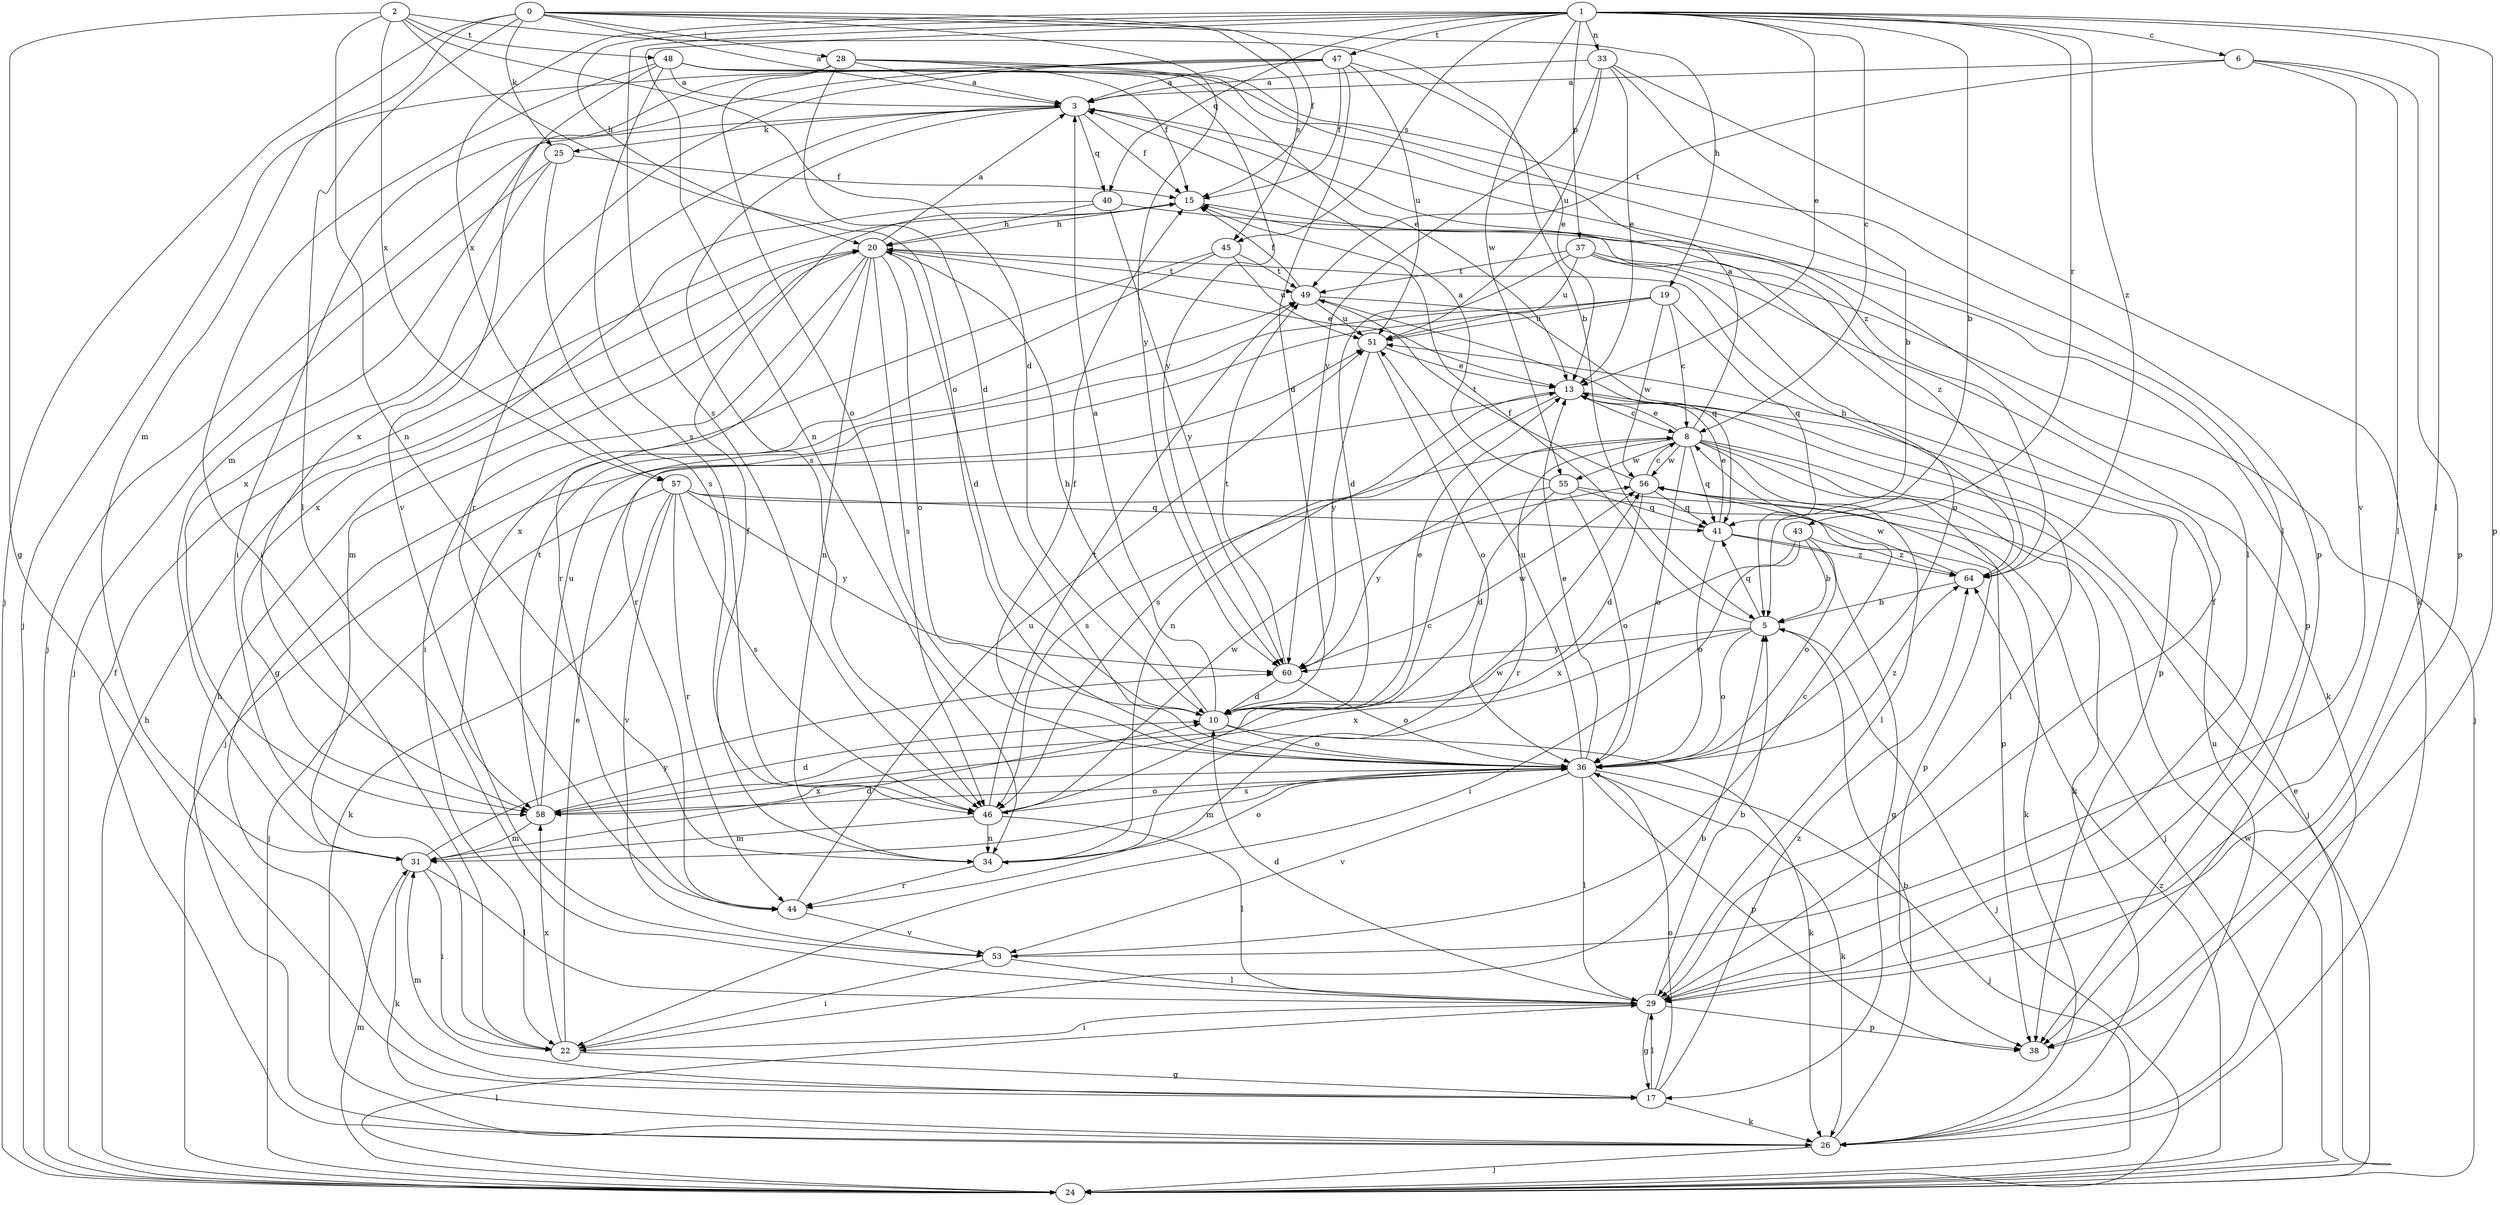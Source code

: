 strict digraph  {
0;
1;
2;
3;
5;
6;
8;
10;
13;
15;
17;
19;
20;
22;
24;
25;
26;
28;
29;
31;
33;
34;
36;
37;
38;
40;
41;
43;
44;
45;
46;
47;
48;
49;
51;
53;
55;
56;
57;
58;
60;
64;
0 -> 3  [label=a];
0 -> 15  [label=f];
0 -> 19  [label=h];
0 -> 24  [label=j];
0 -> 25  [label=k];
0 -> 28  [label=l];
0 -> 29  [label=l];
0 -> 31  [label=m];
0 -> 45  [label=s];
0 -> 60  [label=y];
1 -> 5  [label=b];
1 -> 6  [label=c];
1 -> 8  [label=c];
1 -> 13  [label=e];
1 -> 20  [label=h];
1 -> 29  [label=l];
1 -> 33  [label=n];
1 -> 34  [label=n];
1 -> 37  [label=p];
1 -> 38  [label=p];
1 -> 40  [label=q];
1 -> 43  [label=r];
1 -> 45  [label=s];
1 -> 46  [label=s];
1 -> 47  [label=t];
1 -> 55  [label=w];
1 -> 57  [label=x];
1 -> 64  [label=z];
2 -> 5  [label=b];
2 -> 10  [label=d];
2 -> 17  [label=g];
2 -> 34  [label=n];
2 -> 36  [label=o];
2 -> 48  [label=t];
2 -> 57  [label=x];
3 -> 15  [label=f];
3 -> 24  [label=j];
3 -> 25  [label=k];
3 -> 29  [label=l];
3 -> 40  [label=q];
3 -> 44  [label=r];
3 -> 46  [label=s];
5 -> 15  [label=f];
5 -> 24  [label=j];
5 -> 36  [label=o];
5 -> 41  [label=q];
5 -> 58  [label=x];
5 -> 60  [label=y];
6 -> 3  [label=a];
6 -> 29  [label=l];
6 -> 38  [label=p];
6 -> 49  [label=t];
6 -> 53  [label=v];
8 -> 3  [label=a];
8 -> 13  [label=e];
8 -> 24  [label=j];
8 -> 26  [label=k];
8 -> 29  [label=l];
8 -> 36  [label=o];
8 -> 38  [label=p];
8 -> 41  [label=q];
8 -> 44  [label=r];
8 -> 46  [label=s];
8 -> 55  [label=w];
8 -> 56  [label=w];
10 -> 3  [label=a];
10 -> 13  [label=e];
10 -> 20  [label=h];
10 -> 26  [label=k];
10 -> 36  [label=o];
13 -> 8  [label=c];
13 -> 29  [label=l];
13 -> 34  [label=n];
13 -> 46  [label=s];
15 -> 20  [label=h];
15 -> 64  [label=z];
17 -> 26  [label=k];
17 -> 29  [label=l];
17 -> 31  [label=m];
17 -> 36  [label=o];
17 -> 64  [label=z];
19 -> 8  [label=c];
19 -> 24  [label=j];
19 -> 41  [label=q];
19 -> 44  [label=r];
19 -> 51  [label=u];
19 -> 56  [label=w];
20 -> 3  [label=a];
20 -> 10  [label=d];
20 -> 13  [label=e];
20 -> 22  [label=i];
20 -> 31  [label=m];
20 -> 34  [label=n];
20 -> 36  [label=o];
20 -> 44  [label=r];
20 -> 46  [label=s];
20 -> 49  [label=t];
22 -> 5  [label=b];
22 -> 13  [label=e];
22 -> 17  [label=g];
22 -> 58  [label=x];
24 -> 13  [label=e];
24 -> 20  [label=h];
24 -> 29  [label=l];
24 -> 31  [label=m];
24 -> 56  [label=w];
24 -> 64  [label=z];
25 -> 15  [label=f];
25 -> 24  [label=j];
25 -> 46  [label=s];
25 -> 58  [label=x];
26 -> 5  [label=b];
26 -> 15  [label=f];
26 -> 20  [label=h];
26 -> 24  [label=j];
26 -> 51  [label=u];
28 -> 3  [label=a];
28 -> 10  [label=d];
28 -> 13  [label=e];
28 -> 15  [label=f];
28 -> 22  [label=i];
28 -> 36  [label=o];
28 -> 64  [label=z];
29 -> 5  [label=b];
29 -> 10  [label=d];
29 -> 15  [label=f];
29 -> 17  [label=g];
29 -> 22  [label=i];
29 -> 38  [label=p];
31 -> 10  [label=d];
31 -> 22  [label=i];
31 -> 26  [label=k];
31 -> 29  [label=l];
31 -> 60  [label=y];
33 -> 3  [label=a];
33 -> 5  [label=b];
33 -> 13  [label=e];
33 -> 26  [label=k];
33 -> 51  [label=u];
33 -> 60  [label=y];
34 -> 15  [label=f];
34 -> 36  [label=o];
34 -> 44  [label=r];
34 -> 56  [label=w];
36 -> 13  [label=e];
36 -> 15  [label=f];
36 -> 24  [label=j];
36 -> 26  [label=k];
36 -> 29  [label=l];
36 -> 31  [label=m];
36 -> 38  [label=p];
36 -> 46  [label=s];
36 -> 51  [label=u];
36 -> 53  [label=v];
36 -> 58  [label=x];
36 -> 64  [label=z];
37 -> 10  [label=d];
37 -> 24  [label=j];
37 -> 26  [label=k];
37 -> 36  [label=o];
37 -> 49  [label=t];
37 -> 51  [label=u];
40 -> 20  [label=h];
40 -> 38  [label=p];
40 -> 58  [label=x];
40 -> 60  [label=y];
41 -> 13  [label=e];
41 -> 17  [label=g];
41 -> 36  [label=o];
41 -> 64  [label=z];
43 -> 5  [label=b];
43 -> 22  [label=i];
43 -> 36  [label=o];
43 -> 58  [label=x];
43 -> 64  [label=z];
44 -> 51  [label=u];
44 -> 53  [label=v];
45 -> 17  [label=g];
45 -> 49  [label=t];
45 -> 51  [label=u];
45 -> 58  [label=x];
46 -> 8  [label=c];
46 -> 29  [label=l];
46 -> 31  [label=m];
46 -> 34  [label=n];
46 -> 49  [label=t];
46 -> 56  [label=w];
47 -> 3  [label=a];
47 -> 10  [label=d];
47 -> 13  [label=e];
47 -> 15  [label=f];
47 -> 24  [label=j];
47 -> 31  [label=m];
47 -> 51  [label=u];
47 -> 58  [label=x];
48 -> 3  [label=a];
48 -> 22  [label=i];
48 -> 29  [label=l];
48 -> 38  [label=p];
48 -> 46  [label=s];
48 -> 53  [label=v];
48 -> 60  [label=y];
49 -> 15  [label=f];
49 -> 38  [label=p];
49 -> 41  [label=q];
49 -> 51  [label=u];
51 -> 13  [label=e];
51 -> 36  [label=o];
51 -> 60  [label=y];
53 -> 8  [label=c];
53 -> 22  [label=i];
53 -> 29  [label=l];
55 -> 3  [label=a];
55 -> 10  [label=d];
55 -> 24  [label=j];
55 -> 36  [label=o];
55 -> 41  [label=q];
55 -> 60  [label=y];
56 -> 8  [label=c];
56 -> 10  [label=d];
56 -> 26  [label=k];
56 -> 41  [label=q];
56 -> 49  [label=t];
57 -> 24  [label=j];
57 -> 26  [label=k];
57 -> 38  [label=p];
57 -> 41  [label=q];
57 -> 44  [label=r];
57 -> 46  [label=s];
57 -> 53  [label=v];
57 -> 60  [label=y];
58 -> 10  [label=d];
58 -> 31  [label=m];
58 -> 36  [label=o];
58 -> 49  [label=t];
58 -> 51  [label=u];
60 -> 10  [label=d];
60 -> 36  [label=o];
60 -> 49  [label=t];
60 -> 56  [label=w];
64 -> 5  [label=b];
64 -> 20  [label=h];
64 -> 56  [label=w];
}
